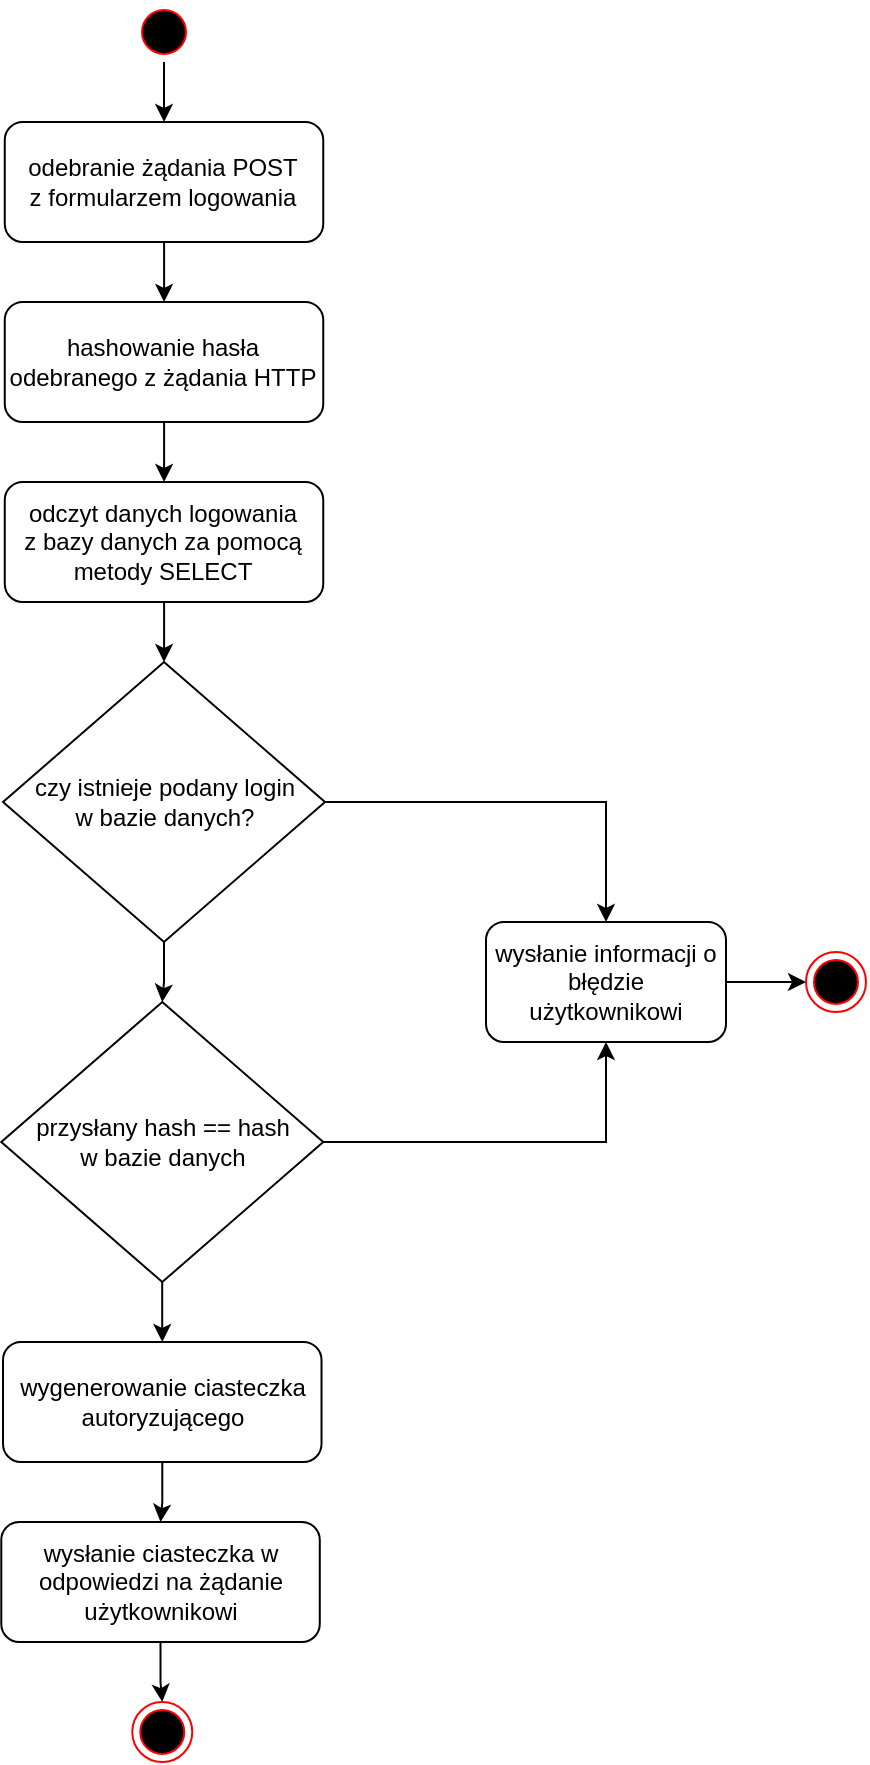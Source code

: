 <mxfile version="22.1.1" type="device">
  <diagram name="Strona-1" id="feQdKoJO0tw-J8z9Axt_">
    <mxGraphModel dx="1050" dy="566" grid="1" gridSize="10" guides="1" tooltips="1" connect="1" arrows="1" fold="1" page="1" pageScale="1" pageWidth="827" pageHeight="1169" math="0" shadow="0">
      <root>
        <mxCell id="0" />
        <mxCell id="1" parent="0" />
        <mxCell id="4diZ-qPuQeNEWDU43uzI-18" value="" style="edgeStyle=orthogonalEdgeStyle;rounded=0;orthogonalLoop=1;jettySize=auto;html=1;" edge="1" parent="1" source="4diZ-qPuQeNEWDU43uzI-2" target="4diZ-qPuQeNEWDU43uzI-5">
          <mxGeometry relative="1" as="geometry" />
        </mxCell>
        <mxCell id="4diZ-qPuQeNEWDU43uzI-2" value="odebranie żądania POST &lt;br&gt;z formularzem logowania" style="rounded=1;whiteSpace=wrap;html=1;" vertex="1" parent="1">
          <mxGeometry x="319.38" y="100" width="159.25" height="60" as="geometry" />
        </mxCell>
        <mxCell id="4diZ-qPuQeNEWDU43uzI-17" value="" style="edgeStyle=orthogonalEdgeStyle;rounded=0;orthogonalLoop=1;jettySize=auto;html=1;" edge="1" parent="1" source="4diZ-qPuQeNEWDU43uzI-5" target="4diZ-qPuQeNEWDU43uzI-6">
          <mxGeometry relative="1" as="geometry" />
        </mxCell>
        <mxCell id="4diZ-qPuQeNEWDU43uzI-5" value="hashowanie hasła odebranego z żądania HTTP" style="rounded=1;whiteSpace=wrap;html=1;" vertex="1" parent="1">
          <mxGeometry x="319.38" y="190" width="159.25" height="60" as="geometry" />
        </mxCell>
        <mxCell id="4diZ-qPuQeNEWDU43uzI-16" value="" style="edgeStyle=orthogonalEdgeStyle;rounded=0;orthogonalLoop=1;jettySize=auto;html=1;" edge="1" parent="1" source="4diZ-qPuQeNEWDU43uzI-6" target="4diZ-qPuQeNEWDU43uzI-9">
          <mxGeometry relative="1" as="geometry" />
        </mxCell>
        <mxCell id="4diZ-qPuQeNEWDU43uzI-6" value="odczyt danych logowania &lt;br&gt;z bazy danych za pomocą metody SELECT" style="rounded=1;whiteSpace=wrap;html=1;" vertex="1" parent="1">
          <mxGeometry x="319.38" y="280" width="159.25" height="60" as="geometry" />
        </mxCell>
        <mxCell id="4diZ-qPuQeNEWDU43uzI-15" value="" style="edgeStyle=orthogonalEdgeStyle;rounded=0;orthogonalLoop=1;jettySize=auto;html=1;" edge="1" parent="1" source="4diZ-qPuQeNEWDU43uzI-9" target="4diZ-qPuQeNEWDU43uzI-10">
          <mxGeometry relative="1" as="geometry" />
        </mxCell>
        <mxCell id="4diZ-qPuQeNEWDU43uzI-26" style="edgeStyle=orthogonalEdgeStyle;rounded=0;orthogonalLoop=1;jettySize=auto;html=1;" edge="1" parent="1" source="4diZ-qPuQeNEWDU43uzI-9" target="4diZ-qPuQeNEWDU43uzI-25">
          <mxGeometry relative="1" as="geometry">
            <Array as="points">
              <mxPoint x="620" y="440" />
            </Array>
          </mxGeometry>
        </mxCell>
        <mxCell id="4diZ-qPuQeNEWDU43uzI-9" value="czy istnieje podany login &lt;br&gt;w bazie danych?" style="rhombus;whiteSpace=wrap;html=1;" vertex="1" parent="1">
          <mxGeometry x="318.51" y="370" width="160.99" height="140" as="geometry" />
        </mxCell>
        <mxCell id="4diZ-qPuQeNEWDU43uzI-13" value="" style="edgeStyle=orthogonalEdgeStyle;rounded=0;orthogonalLoop=1;jettySize=auto;html=1;" edge="1" parent="1" source="4diZ-qPuQeNEWDU43uzI-10" target="4diZ-qPuQeNEWDU43uzI-11">
          <mxGeometry relative="1" as="geometry" />
        </mxCell>
        <mxCell id="4diZ-qPuQeNEWDU43uzI-27" style="edgeStyle=orthogonalEdgeStyle;rounded=0;orthogonalLoop=1;jettySize=auto;html=1;" edge="1" parent="1" source="4diZ-qPuQeNEWDU43uzI-10" target="4diZ-qPuQeNEWDU43uzI-25">
          <mxGeometry relative="1" as="geometry">
            <Array as="points">
              <mxPoint x="620" y="610" />
            </Array>
          </mxGeometry>
        </mxCell>
        <mxCell id="4diZ-qPuQeNEWDU43uzI-10" value="przysłany hash == hash &lt;br&gt;w bazie danych" style="rhombus;whiteSpace=wrap;html=1;" vertex="1" parent="1">
          <mxGeometry x="317.64" y="540" width="160.99" height="140" as="geometry" />
        </mxCell>
        <mxCell id="4diZ-qPuQeNEWDU43uzI-14" value="" style="edgeStyle=orthogonalEdgeStyle;rounded=0;orthogonalLoop=1;jettySize=auto;html=1;" edge="1" parent="1" source="4diZ-qPuQeNEWDU43uzI-11" target="4diZ-qPuQeNEWDU43uzI-12">
          <mxGeometry relative="1" as="geometry" />
        </mxCell>
        <mxCell id="4diZ-qPuQeNEWDU43uzI-11" value="wygenerowanie ciasteczka autoryzującego" style="rounded=1;whiteSpace=wrap;html=1;" vertex="1" parent="1">
          <mxGeometry x="318.51" y="710" width="159.25" height="60" as="geometry" />
        </mxCell>
        <mxCell id="4diZ-qPuQeNEWDU43uzI-24" value="" style="edgeStyle=orthogonalEdgeStyle;rounded=0;orthogonalLoop=1;jettySize=auto;html=1;" edge="1" parent="1" source="4diZ-qPuQeNEWDU43uzI-12" target="4diZ-qPuQeNEWDU43uzI-23">
          <mxGeometry relative="1" as="geometry" />
        </mxCell>
        <mxCell id="4diZ-qPuQeNEWDU43uzI-12" value="wysłanie ciasteczka w odpowiedzi na żądanie użytkownikowi" style="rounded=1;whiteSpace=wrap;html=1;" vertex="1" parent="1">
          <mxGeometry x="317.64" y="800" width="159.25" height="60" as="geometry" />
        </mxCell>
        <mxCell id="4diZ-qPuQeNEWDU43uzI-22" value="" style="edgeStyle=orthogonalEdgeStyle;rounded=0;orthogonalLoop=1;jettySize=auto;html=1;" edge="1" parent="1" source="4diZ-qPuQeNEWDU43uzI-20" target="4diZ-qPuQeNEWDU43uzI-2">
          <mxGeometry relative="1" as="geometry" />
        </mxCell>
        <mxCell id="4diZ-qPuQeNEWDU43uzI-20" value="" style="ellipse;html=1;shape=startState;fillColor=#000000;strokeColor=#ff0000;" vertex="1" parent="1">
          <mxGeometry x="384.01" y="40" width="30" height="30" as="geometry" />
        </mxCell>
        <mxCell id="4diZ-qPuQeNEWDU43uzI-23" value="" style="ellipse;html=1;shape=endState;fillColor=#000000;strokeColor=#ff0000;" vertex="1" parent="1">
          <mxGeometry x="383.13" y="890" width="30" height="30" as="geometry" />
        </mxCell>
        <mxCell id="4diZ-qPuQeNEWDU43uzI-29" value="" style="edgeStyle=orthogonalEdgeStyle;rounded=0;orthogonalLoop=1;jettySize=auto;html=1;" edge="1" parent="1" source="4diZ-qPuQeNEWDU43uzI-25" target="4diZ-qPuQeNEWDU43uzI-28">
          <mxGeometry relative="1" as="geometry" />
        </mxCell>
        <mxCell id="4diZ-qPuQeNEWDU43uzI-25" value="wysłanie informacji o błędzie użytkownikowi" style="rounded=1;whiteSpace=wrap;html=1;" vertex="1" parent="1">
          <mxGeometry x="560" y="500" width="120" height="60" as="geometry" />
        </mxCell>
        <mxCell id="4diZ-qPuQeNEWDU43uzI-28" value="" style="ellipse;html=1;shape=endState;fillColor=#000000;strokeColor=#ff0000;" vertex="1" parent="1">
          <mxGeometry x="720" y="515" width="30" height="30" as="geometry" />
        </mxCell>
      </root>
    </mxGraphModel>
  </diagram>
</mxfile>
